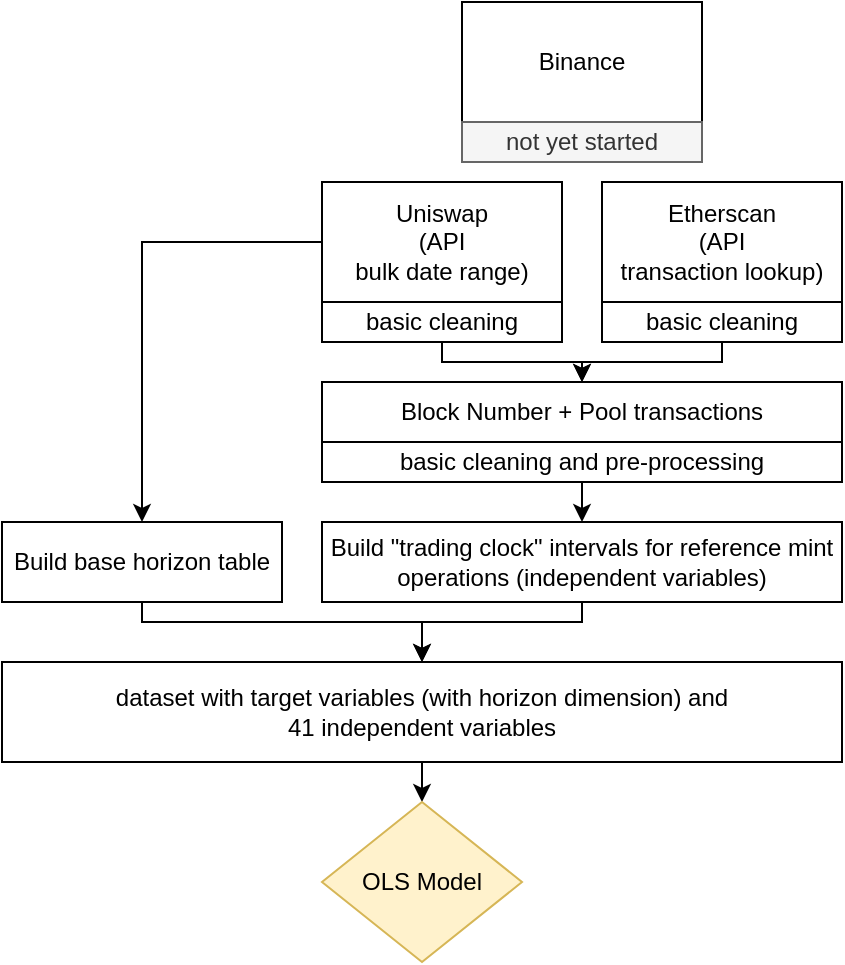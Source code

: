 <mxfile version="21.5.0" type="device">
  <diagram name="Page-1" id="KNf6OzwGtWnD-leoCAa8">
    <mxGraphModel dx="1434" dy="699" grid="1" gridSize="10" guides="1" tooltips="1" connect="1" arrows="1" fold="1" page="1" pageScale="1" pageWidth="1169" pageHeight="827" math="0" shadow="0">
      <root>
        <mxCell id="0" />
        <mxCell id="1" parent="0" />
        <mxCell id="tRO4EhnPfTdQn1ww5fM_-1" value="Binance" style="rounded=0;whiteSpace=wrap;html=1;" vertex="1" parent="1">
          <mxGeometry x="240" y="10" width="120" height="60" as="geometry" />
        </mxCell>
        <mxCell id="tRO4EhnPfTdQn1ww5fM_-12" style="edgeStyle=orthogonalEdgeStyle;rounded=0;orthogonalLoop=1;jettySize=auto;html=1;exitX=0;exitY=0.5;exitDx=0;exitDy=0;" edge="1" parent="1" source="tRO4EhnPfTdQn1ww5fM_-2" target="tRO4EhnPfTdQn1ww5fM_-11">
          <mxGeometry relative="1" as="geometry" />
        </mxCell>
        <mxCell id="tRO4EhnPfTdQn1ww5fM_-2" value="Uniswap&lt;br&gt;(API&lt;br&gt;bulk date range)" style="rounded=0;whiteSpace=wrap;html=1;" vertex="1" parent="1">
          <mxGeometry x="170" y="100" width="120" height="60" as="geometry" />
        </mxCell>
        <mxCell id="tRO4EhnPfTdQn1ww5fM_-3" value="Etherscan&lt;br&gt;(API&lt;br&gt;transaction lookup)" style="rounded=0;whiteSpace=wrap;html=1;" vertex="1" parent="1">
          <mxGeometry x="310" y="100" width="120" height="60" as="geometry" />
        </mxCell>
        <mxCell id="tRO4EhnPfTdQn1ww5fM_-4" value="Block Number + Pool transactions" style="rounded=0;whiteSpace=wrap;html=1;" vertex="1" parent="1">
          <mxGeometry x="170" y="200" width="260" height="30" as="geometry" />
        </mxCell>
        <mxCell id="tRO4EhnPfTdQn1ww5fM_-16" style="edgeStyle=orthogonalEdgeStyle;rounded=0;orthogonalLoop=1;jettySize=auto;html=1;exitX=0.5;exitY=1;exitDx=0;exitDy=0;entryX=0.5;entryY=0;entryDx=0;entryDy=0;" edge="1" parent="1" source="tRO4EhnPfTdQn1ww5fM_-5" target="tRO4EhnPfTdQn1ww5fM_-4">
          <mxGeometry relative="1" as="geometry">
            <Array as="points">
              <mxPoint x="230" y="190" />
              <mxPoint x="300" y="190" />
            </Array>
          </mxGeometry>
        </mxCell>
        <mxCell id="tRO4EhnPfTdQn1ww5fM_-5" value="basic cleaning" style="rounded=0;whiteSpace=wrap;html=1;" vertex="1" parent="1">
          <mxGeometry x="170" y="160" width="120" height="20" as="geometry" />
        </mxCell>
        <mxCell id="tRO4EhnPfTdQn1ww5fM_-17" style="edgeStyle=orthogonalEdgeStyle;rounded=0;orthogonalLoop=1;jettySize=auto;html=1;exitX=0.5;exitY=1;exitDx=0;exitDy=0;entryX=0.5;entryY=0;entryDx=0;entryDy=0;" edge="1" parent="1" source="tRO4EhnPfTdQn1ww5fM_-6" target="tRO4EhnPfTdQn1ww5fM_-4">
          <mxGeometry relative="1" as="geometry">
            <Array as="points">
              <mxPoint x="370" y="190" />
              <mxPoint x="300" y="190" />
            </Array>
          </mxGeometry>
        </mxCell>
        <mxCell id="tRO4EhnPfTdQn1ww5fM_-6" value="basic cleaning" style="rounded=0;whiteSpace=wrap;html=1;" vertex="1" parent="1">
          <mxGeometry x="310" y="160" width="120" height="20" as="geometry" />
        </mxCell>
        <mxCell id="tRO4EhnPfTdQn1ww5fM_-10" style="edgeStyle=orthogonalEdgeStyle;rounded=0;orthogonalLoop=1;jettySize=auto;html=1;exitX=0.5;exitY=1;exitDx=0;exitDy=0;entryX=0.5;entryY=0;entryDx=0;entryDy=0;" edge="1" parent="1" source="tRO4EhnPfTdQn1ww5fM_-7" target="tRO4EhnPfTdQn1ww5fM_-8">
          <mxGeometry relative="1" as="geometry" />
        </mxCell>
        <mxCell id="tRO4EhnPfTdQn1ww5fM_-7" value="basic cleaning and pre-processing" style="rounded=0;whiteSpace=wrap;html=1;" vertex="1" parent="1">
          <mxGeometry x="170" y="230" width="260" height="20" as="geometry" />
        </mxCell>
        <mxCell id="tRO4EhnPfTdQn1ww5fM_-19" style="edgeStyle=orthogonalEdgeStyle;rounded=0;orthogonalLoop=1;jettySize=auto;html=1;exitX=0.5;exitY=1;exitDx=0;exitDy=0;entryX=0.5;entryY=0;entryDx=0;entryDy=0;" edge="1" parent="1" source="tRO4EhnPfTdQn1ww5fM_-8" target="tRO4EhnPfTdQn1ww5fM_-13">
          <mxGeometry relative="1" as="geometry">
            <Array as="points">
              <mxPoint x="300" y="320" />
              <mxPoint x="220" y="320" />
            </Array>
          </mxGeometry>
        </mxCell>
        <mxCell id="tRO4EhnPfTdQn1ww5fM_-8" value="Build &quot;trading clock&quot; intervals for reference mint operations (independent variables)" style="rounded=0;whiteSpace=wrap;html=1;" vertex="1" parent="1">
          <mxGeometry x="170" y="270" width="260" height="40" as="geometry" />
        </mxCell>
        <mxCell id="tRO4EhnPfTdQn1ww5fM_-18" style="edgeStyle=orthogonalEdgeStyle;rounded=0;orthogonalLoop=1;jettySize=auto;html=1;exitX=0.5;exitY=1;exitDx=0;exitDy=0;entryX=0.5;entryY=0;entryDx=0;entryDy=0;" edge="1" parent="1" source="tRO4EhnPfTdQn1ww5fM_-11" target="tRO4EhnPfTdQn1ww5fM_-13">
          <mxGeometry relative="1" as="geometry">
            <Array as="points">
              <mxPoint x="80" y="320" />
              <mxPoint x="220" y="320" />
            </Array>
          </mxGeometry>
        </mxCell>
        <mxCell id="tRO4EhnPfTdQn1ww5fM_-11" value="Build base horizon table" style="rounded=0;whiteSpace=wrap;html=1;" vertex="1" parent="1">
          <mxGeometry x="10" y="270" width="140" height="40" as="geometry" />
        </mxCell>
        <mxCell id="tRO4EhnPfTdQn1ww5fM_-21" style="edgeStyle=orthogonalEdgeStyle;rounded=0;orthogonalLoop=1;jettySize=auto;html=1;exitX=0.5;exitY=1;exitDx=0;exitDy=0;entryX=0.5;entryY=0;entryDx=0;entryDy=0;" edge="1" parent="1" source="tRO4EhnPfTdQn1ww5fM_-13" target="tRO4EhnPfTdQn1ww5fM_-20">
          <mxGeometry relative="1" as="geometry" />
        </mxCell>
        <mxCell id="tRO4EhnPfTdQn1ww5fM_-13" value="dataset with target variables (with horizon dimension) and&lt;br&gt;41 independent variables" style="rounded=0;whiteSpace=wrap;html=1;" vertex="1" parent="1">
          <mxGeometry x="10" y="340" width="420" height="50" as="geometry" />
        </mxCell>
        <mxCell id="tRO4EhnPfTdQn1ww5fM_-14" value="not yet started" style="rounded=0;whiteSpace=wrap;html=1;fillColor=#f5f5f5;fontColor=#333333;strokeColor=#666666;" vertex="1" parent="1">
          <mxGeometry x="240" y="70" width="120" height="20" as="geometry" />
        </mxCell>
        <mxCell id="tRO4EhnPfTdQn1ww5fM_-20" value="OLS Model" style="rhombus;whiteSpace=wrap;html=1;fillColor=#fff2cc;strokeColor=#d6b656;" vertex="1" parent="1">
          <mxGeometry x="170" y="410" width="100" height="80" as="geometry" />
        </mxCell>
      </root>
    </mxGraphModel>
  </diagram>
</mxfile>
